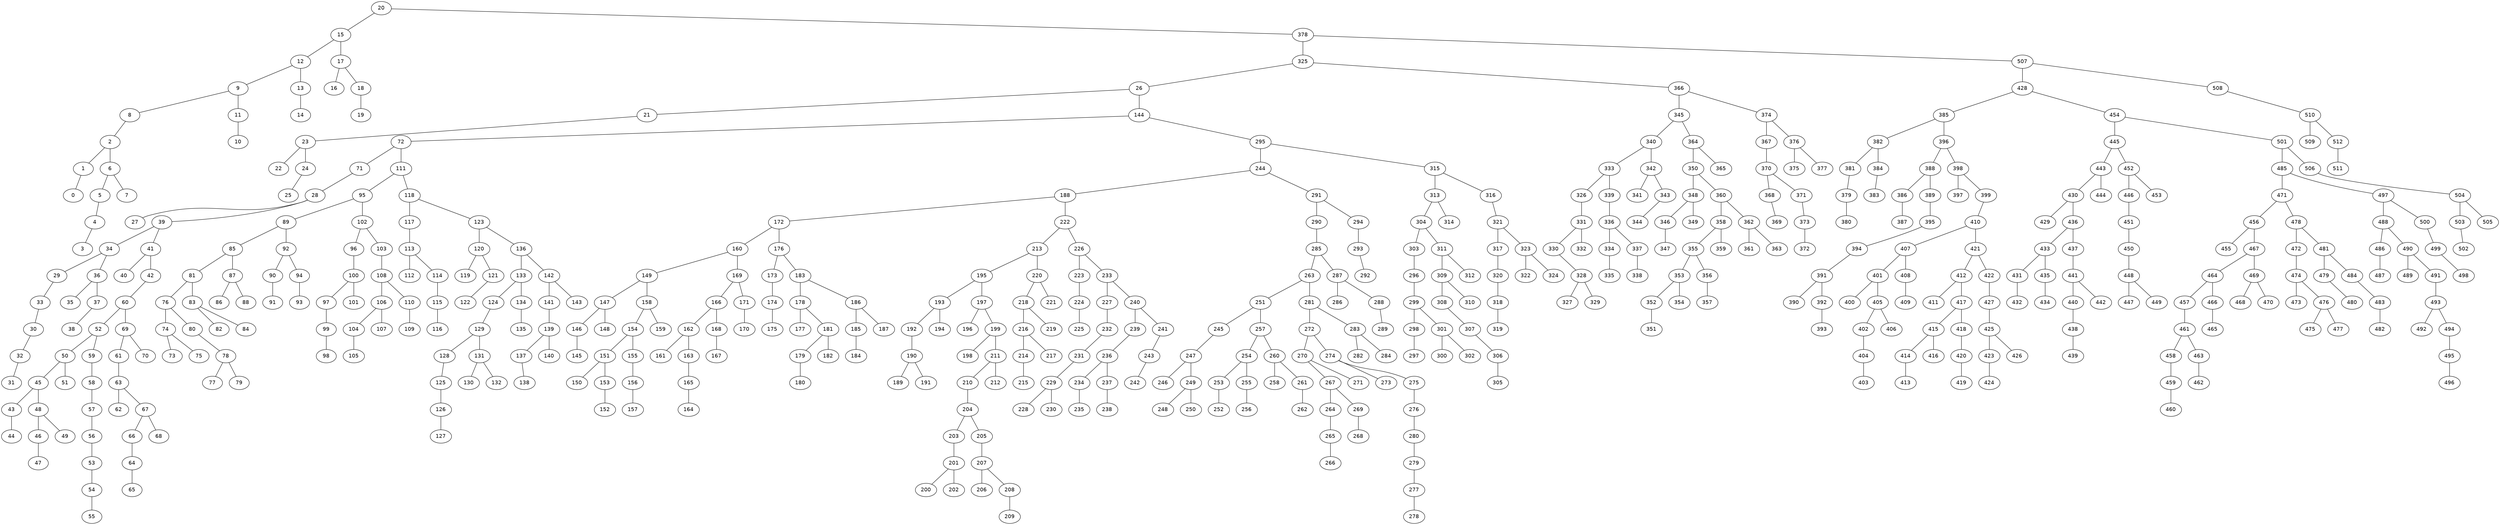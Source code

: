 graph BST {
    node [fontname="Helvetica"];
    20 [label="20"];
    20 -- 15;
    15 [label="15"];
    15 -- 12;
    12 [label="12"];
    12 -- 9;
    9 [label="9"];
    9 -- 8;
    8 [label="8"];
    8 -- 2;
    2 [label="2"];
    2 -- 1;
    1 [label="1"];
    1 -- 0;
    0 [label="0"];
    2 -- 6;
    6 [label="6"];
    6 -- 5;
    5 [label="5"];
    5 -- 4;
    4 [label="4"];
    4 -- 3;
    3 [label="3"];
    6 -- 7;
    7 [label="7"];
    9 -- 11;
    11 [label="11"];
    11 -- 10;
    10 [label="10"];
    12 -- 13;
    13 [label="13"];
    13 -- 14;
    14 [label="14"];
    15 -- 17;
    17 [label="17"];
    17 -- 16;
    16 [label="16"];
    17 -- 18;
    18 [label="18"];
    18 -- 19;
    19 [label="19"];
    20 -- 378;
    378 [label="378"];
    378 -- 325;
    325 [label="325"];
    325 -- 26;
    26 [label="26"];
    26 -- 21;
    21 [label="21"];
    21 -- 23;
    23 [label="23"];
    23 -- 22;
    22 [label="22"];
    23 -- 24;
    24 [label="24"];
    24 -- 25;
    25 [label="25"];
    26 -- 144;
    144 [label="144"];
    144 -- 72;
    72 [label="72"];
    72 -- 71;
    71 [label="71"];
    71 -- 28;
    28 [label="28"];
    28 -- 27;
    27 [label="27"];
    28 -- 39;
    39 [label="39"];
    39 -- 34;
    34 [label="34"];
    34 -- 29;
    29 [label="29"];
    29 -- 33;
    33 [label="33"];
    33 -- 30;
    30 [label="30"];
    30 -- 32;
    32 [label="32"];
    32 -- 31;
    31 [label="31"];
    34 -- 36;
    36 [label="36"];
    36 -- 35;
    35 [label="35"];
    36 -- 37;
    37 [label="37"];
    37 -- 38;
    38 [label="38"];
    39 -- 41;
    41 [label="41"];
    41 -- 40;
    40 [label="40"];
    41 -- 42;
    42 [label="42"];
    42 -- 60;
    60 [label="60"];
    60 -- 52;
    52 [label="52"];
    52 -- 50;
    50 [label="50"];
    50 -- 45;
    45 [label="45"];
    45 -- 43;
    43 [label="43"];
    43 -- 44;
    44 [label="44"];
    45 -- 48;
    48 [label="48"];
    48 -- 46;
    46 [label="46"];
    46 -- 47;
    47 [label="47"];
    48 -- 49;
    49 [label="49"];
    50 -- 51;
    51 [label="51"];
    52 -- 59;
    59 [label="59"];
    59 -- 58;
    58 [label="58"];
    58 -- 57;
    57 [label="57"];
    57 -- 56;
    56 [label="56"];
    56 -- 53;
    53 [label="53"];
    53 -- 54;
    54 [label="54"];
    54 -- 55;
    55 [label="55"];
    60 -- 69;
    69 [label="69"];
    69 -- 61;
    61 [label="61"];
    61 -- 63;
    63 [label="63"];
    63 -- 62;
    62 [label="62"];
    63 -- 67;
    67 [label="67"];
    67 -- 66;
    66 [label="66"];
    66 -- 64;
    64 [label="64"];
    64 -- 65;
    65 [label="65"];
    67 -- 68;
    68 [label="68"];
    69 -- 70;
    70 [label="70"];
    72 -- 111;
    111 [label="111"];
    111 -- 95;
    95 [label="95"];
    95 -- 89;
    89 [label="89"];
    89 -- 85;
    85 [label="85"];
    85 -- 81;
    81 [label="81"];
    81 -- 76;
    76 [label="76"];
    76 -- 74;
    74 [label="74"];
    74 -- 73;
    73 [label="73"];
    74 -- 75;
    75 [label="75"];
    76 -- 80;
    80 [label="80"];
    80 -- 78;
    78 [label="78"];
    78 -- 77;
    77 [label="77"];
    78 -- 79;
    79 [label="79"];
    81 -- 83;
    83 [label="83"];
    83 -- 82;
    82 [label="82"];
    83 -- 84;
    84 [label="84"];
    85 -- 87;
    87 [label="87"];
    87 -- 86;
    86 [label="86"];
    87 -- 88;
    88 [label="88"];
    89 -- 92;
    92 [label="92"];
    92 -- 90;
    90 [label="90"];
    90 -- 91;
    91 [label="91"];
    92 -- 94;
    94 [label="94"];
    94 -- 93;
    93 [label="93"];
    95 -- 102;
    102 [label="102"];
    102 -- 96;
    96 [label="96"];
    96 -- 100;
    100 [label="100"];
    100 -- 97;
    97 [label="97"];
    97 -- 99;
    99 [label="99"];
    99 -- 98;
    98 [label="98"];
    100 -- 101;
    101 [label="101"];
    102 -- 103;
    103 [label="103"];
    103 -- 108;
    108 [label="108"];
    108 -- 106;
    106 [label="106"];
    106 -- 104;
    104 [label="104"];
    104 -- 105;
    105 [label="105"];
    106 -- 107;
    107 [label="107"];
    108 -- 110;
    110 [label="110"];
    110 -- 109;
    109 [label="109"];
    111 -- 118;
    118 [label="118"];
    118 -- 117;
    117 [label="117"];
    117 -- 113;
    113 [label="113"];
    113 -- 112;
    112 [label="112"];
    113 -- 114;
    114 [label="114"];
    114 -- 115;
    115 [label="115"];
    115 -- 116;
    116 [label="116"];
    118 -- 123;
    123 [label="123"];
    123 -- 120;
    120 [label="120"];
    120 -- 119;
    119 [label="119"];
    120 -- 121;
    121 [label="121"];
    121 -- 122;
    122 [label="122"];
    123 -- 136;
    136 [label="136"];
    136 -- 133;
    133 [label="133"];
    133 -- 124;
    124 [label="124"];
    124 -- 129;
    129 [label="129"];
    129 -- 128;
    128 [label="128"];
    128 -- 125;
    125 [label="125"];
    125 -- 126;
    126 [label="126"];
    126 -- 127;
    127 [label="127"];
    129 -- 131;
    131 [label="131"];
    131 -- 130;
    130 [label="130"];
    131 -- 132;
    132 [label="132"];
    133 -- 134;
    134 [label="134"];
    134 -- 135;
    135 [label="135"];
    136 -- 142;
    142 [label="142"];
    142 -- 141;
    141 [label="141"];
    141 -- 139;
    139 [label="139"];
    139 -- 137;
    137 [label="137"];
    137 -- 138;
    138 [label="138"];
    139 -- 140;
    140 [label="140"];
    142 -- 143;
    143 [label="143"];
    144 -- 295;
    295 [label="295"];
    295 -- 244;
    244 [label="244"];
    244 -- 188;
    188 [label="188"];
    188 -- 172;
    172 [label="172"];
    172 -- 160;
    160 [label="160"];
    160 -- 149;
    149 [label="149"];
    149 -- 147;
    147 [label="147"];
    147 -- 146;
    146 [label="146"];
    146 -- 145;
    145 [label="145"];
    147 -- 148;
    148 [label="148"];
    149 -- 158;
    158 [label="158"];
    158 -- 154;
    154 [label="154"];
    154 -- 151;
    151 [label="151"];
    151 -- 150;
    150 [label="150"];
    151 -- 153;
    153 [label="153"];
    153 -- 152;
    152 [label="152"];
    154 -- 155;
    155 [label="155"];
    155 -- 156;
    156 [label="156"];
    156 -- 157;
    157 [label="157"];
    158 -- 159;
    159 [label="159"];
    160 -- 169;
    169 [label="169"];
    169 -- 166;
    166 [label="166"];
    166 -- 162;
    162 [label="162"];
    162 -- 161;
    161 [label="161"];
    162 -- 163;
    163 [label="163"];
    163 -- 165;
    165 [label="165"];
    165 -- 164;
    164 [label="164"];
    166 -- 168;
    168 [label="168"];
    168 -- 167;
    167 [label="167"];
    169 -- 171;
    171 [label="171"];
    171 -- 170;
    170 [label="170"];
    172 -- 176;
    176 [label="176"];
    176 -- 173;
    173 [label="173"];
    173 -- 174;
    174 [label="174"];
    174 -- 175;
    175 [label="175"];
    176 -- 183;
    183 [label="183"];
    183 -- 178;
    178 [label="178"];
    178 -- 177;
    177 [label="177"];
    178 -- 181;
    181 [label="181"];
    181 -- 179;
    179 [label="179"];
    179 -- 180;
    180 [label="180"];
    181 -- 182;
    182 [label="182"];
    183 -- 186;
    186 [label="186"];
    186 -- 185;
    185 [label="185"];
    185 -- 184;
    184 [label="184"];
    186 -- 187;
    187 [label="187"];
    188 -- 222;
    222 [label="222"];
    222 -- 213;
    213 [label="213"];
    213 -- 195;
    195 [label="195"];
    195 -- 193;
    193 [label="193"];
    193 -- 192;
    192 [label="192"];
    192 -- 190;
    190 [label="190"];
    190 -- 189;
    189 [label="189"];
    190 -- 191;
    191 [label="191"];
    193 -- 194;
    194 [label="194"];
    195 -- 197;
    197 [label="197"];
    197 -- 196;
    196 [label="196"];
    197 -- 199;
    199 [label="199"];
    199 -- 198;
    198 [label="198"];
    199 -- 211;
    211 [label="211"];
    211 -- 210;
    210 [label="210"];
    210 -- 204;
    204 [label="204"];
    204 -- 203;
    203 [label="203"];
    203 -- 201;
    201 [label="201"];
    201 -- 200;
    200 [label="200"];
    201 -- 202;
    202 [label="202"];
    204 -- 205;
    205 [label="205"];
    205 -- 207;
    207 [label="207"];
    207 -- 206;
    206 [label="206"];
    207 -- 208;
    208 [label="208"];
    208 -- 209;
    209 [label="209"];
    211 -- 212;
    212 [label="212"];
    213 -- 220;
    220 [label="220"];
    220 -- 218;
    218 [label="218"];
    218 -- 216;
    216 [label="216"];
    216 -- 214;
    214 [label="214"];
    214 -- 215;
    215 [label="215"];
    216 -- 217;
    217 [label="217"];
    218 -- 219;
    219 [label="219"];
    220 -- 221;
    221 [label="221"];
    222 -- 226;
    226 [label="226"];
    226 -- 223;
    223 [label="223"];
    223 -- 224;
    224 [label="224"];
    224 -- 225;
    225 [label="225"];
    226 -- 233;
    233 [label="233"];
    233 -- 227;
    227 [label="227"];
    227 -- 232;
    232 [label="232"];
    232 -- 231;
    231 [label="231"];
    231 -- 229;
    229 [label="229"];
    229 -- 228;
    228 [label="228"];
    229 -- 230;
    230 [label="230"];
    233 -- 240;
    240 [label="240"];
    240 -- 239;
    239 [label="239"];
    239 -- 236;
    236 [label="236"];
    236 -- 234;
    234 [label="234"];
    234 -- 235;
    235 [label="235"];
    236 -- 237;
    237 [label="237"];
    237 -- 238;
    238 [label="238"];
    240 -- 241;
    241 [label="241"];
    241 -- 243;
    243 [label="243"];
    243 -- 242;
    242 [label="242"];
    244 -- 291;
    291 [label="291"];
    291 -- 290;
    290 [label="290"];
    290 -- 285;
    285 [label="285"];
    285 -- 263;
    263 [label="263"];
    263 -- 251;
    251 [label="251"];
    251 -- 245;
    245 [label="245"];
    245 -- 247;
    247 [label="247"];
    247 -- 246;
    246 [label="246"];
    247 -- 249;
    249 [label="249"];
    249 -- 248;
    248 [label="248"];
    249 -- 250;
    250 [label="250"];
    251 -- 257;
    257 [label="257"];
    257 -- 254;
    254 [label="254"];
    254 -- 253;
    253 [label="253"];
    253 -- 252;
    252 [label="252"];
    254 -- 255;
    255 [label="255"];
    255 -- 256;
    256 [label="256"];
    257 -- 260;
    260 [label="260"];
    260 -- 258;
    258 [label="258"];
    260 -- 261;
    261 [label="261"];
    261 -- 262;
    262 [label="262"];
    263 -- 281;
    281 [label="281"];
    281 -- 272;
    272 [label="272"];
    272 -- 270;
    270 [label="270"];
    270 -- 267;
    267 [label="267"];
    267 -- 264;
    264 [label="264"];
    264 -- 265;
    265 [label="265"];
    265 -- 266;
    266 [label="266"];
    267 -- 269;
    269 [label="269"];
    269 -- 268;
    268 [label="268"];
    270 -- 271;
    271 [label="271"];
    272 -- 274;
    274 [label="274"];
    274 -- 273;
    273 [label="273"];
    274 -- 275;
    275 [label="275"];
    275 -- 276;
    276 [label="276"];
    276 -- 280;
    280 [label="280"];
    280 -- 279;
    279 [label="279"];
    279 -- 277;
    277 [label="277"];
    277 -- 278;
    278 [label="278"];
    281 -- 283;
    283 [label="283"];
    283 -- 282;
    282 [label="282"];
    283 -- 284;
    284 [label="284"];
    285 -- 287;
    287 [label="287"];
    287 -- 286;
    286 [label="286"];
    287 -- 288;
    288 [label="288"];
    288 -- 289;
    289 [label="289"];
    291 -- 294;
    294 [label="294"];
    294 -- 293;
    293 [label="293"];
    293 -- 292;
    292 [label="292"];
    295 -- 315;
    315 [label="315"];
    315 -- 313;
    313 [label="313"];
    313 -- 304;
    304 [label="304"];
    304 -- 303;
    303 [label="303"];
    303 -- 296;
    296 [label="296"];
    296 -- 299;
    299 [label="299"];
    299 -- 298;
    298 [label="298"];
    298 -- 297;
    297 [label="297"];
    299 -- 301;
    301 [label="301"];
    301 -- 300;
    300 [label="300"];
    301 -- 302;
    302 [label="302"];
    304 -- 311;
    311 [label="311"];
    311 -- 309;
    309 [label="309"];
    309 -- 308;
    308 [label="308"];
    308 -- 307;
    307 [label="307"];
    307 -- 306;
    306 [label="306"];
    306 -- 305;
    305 [label="305"];
    309 -- 310;
    310 [label="310"];
    311 -- 312;
    312 [label="312"];
    313 -- 314;
    314 [label="314"];
    315 -- 316;
    316 [label="316"];
    316 -- 321;
    321 [label="321"];
    321 -- 317;
    317 [label="317"];
    317 -- 320;
    320 [label="320"];
    320 -- 318;
    318 [label="318"];
    318 -- 319;
    319 [label="319"];
    321 -- 323;
    323 [label="323"];
    323 -- 322;
    322 [label="322"];
    323 -- 324;
    324 [label="324"];
    325 -- 366;
    366 [label="366"];
    366 -- 345;
    345 [label="345"];
    345 -- 340;
    340 [label="340"];
    340 -- 333;
    333 [label="333"];
    333 -- 326;
    326 [label="326"];
    326 -- 331;
    331 [label="331"];
    331 -- 330;
    330 [label="330"];
    330 -- 328;
    328 [label="328"];
    328 -- 327;
    327 [label="327"];
    328 -- 329;
    329 [label="329"];
    331 -- 332;
    332 [label="332"];
    333 -- 339;
    339 [label="339"];
    339 -- 336;
    336 [label="336"];
    336 -- 334;
    334 [label="334"];
    334 -- 335;
    335 [label="335"];
    336 -- 337;
    337 [label="337"];
    337 -- 338;
    338 [label="338"];
    340 -- 342;
    342 [label="342"];
    342 -- 341;
    341 [label="341"];
    342 -- 343;
    343 [label="343"];
    343 -- 344;
    344 [label="344"];
    345 -- 364;
    364 [label="364"];
    364 -- 350;
    350 [label="350"];
    350 -- 348;
    348 [label="348"];
    348 -- 346;
    346 [label="346"];
    346 -- 347;
    347 [label="347"];
    348 -- 349;
    349 [label="349"];
    350 -- 360;
    360 [label="360"];
    360 -- 358;
    358 [label="358"];
    358 -- 355;
    355 [label="355"];
    355 -- 353;
    353 [label="353"];
    353 -- 352;
    352 [label="352"];
    352 -- 351;
    351 [label="351"];
    353 -- 354;
    354 [label="354"];
    355 -- 356;
    356 [label="356"];
    356 -- 357;
    357 [label="357"];
    358 -- 359;
    359 [label="359"];
    360 -- 362;
    362 [label="362"];
    362 -- 361;
    361 [label="361"];
    362 -- 363;
    363 [label="363"];
    364 -- 365;
    365 [label="365"];
    366 -- 374;
    374 [label="374"];
    374 -- 367;
    367 [label="367"];
    367 -- 370;
    370 [label="370"];
    370 -- 368;
    368 [label="368"];
    368 -- 369;
    369 [label="369"];
    370 -- 371;
    371 [label="371"];
    371 -- 373;
    373 [label="373"];
    373 -- 372;
    372 [label="372"];
    374 -- 376;
    376 [label="376"];
    376 -- 375;
    375 [label="375"];
    376 -- 377;
    377 [label="377"];
    378 -- 507;
    507 [label="507"];
    507 -- 428;
    428 [label="428"];
    428 -- 385;
    385 [label="385"];
    385 -- 382;
    382 [label="382"];
    382 -- 381;
    381 [label="381"];
    381 -- 379;
    379 [label="379"];
    379 -- 380;
    380 [label="380"];
    382 -- 384;
    384 [label="384"];
    384 -- 383;
    383 [label="383"];
    385 -- 396;
    396 [label="396"];
    396 -- 388;
    388 [label="388"];
    388 -- 386;
    386 [label="386"];
    386 -- 387;
    387 [label="387"];
    388 -- 389;
    389 [label="389"];
    389 -- 395;
    395 [label="395"];
    395 -- 394;
    394 [label="394"];
    394 -- 391;
    391 [label="391"];
    391 -- 390;
    390 [label="390"];
    391 -- 392;
    392 [label="392"];
    392 -- 393;
    393 [label="393"];
    396 -- 398;
    398 [label="398"];
    398 -- 397;
    397 [label="397"];
    398 -- 399;
    399 [label="399"];
    399 -- 410;
    410 [label="410"];
    410 -- 407;
    407 [label="407"];
    407 -- 401;
    401 [label="401"];
    401 -- 400;
    400 [label="400"];
    401 -- 405;
    405 [label="405"];
    405 -- 402;
    402 [label="402"];
    402 -- 404;
    404 [label="404"];
    404 -- 403;
    403 [label="403"];
    405 -- 406;
    406 [label="406"];
    407 -- 408;
    408 [label="408"];
    408 -- 409;
    409 [label="409"];
    410 -- 421;
    421 [label="421"];
    421 -- 412;
    412 [label="412"];
    412 -- 411;
    411 [label="411"];
    412 -- 417;
    417 [label="417"];
    417 -- 415;
    415 [label="415"];
    415 -- 414;
    414 [label="414"];
    414 -- 413;
    413 [label="413"];
    415 -- 416;
    416 [label="416"];
    417 -- 418;
    418 [label="418"];
    418 -- 420;
    420 [label="420"];
    420 -- 419;
    419 [label="419"];
    421 -- 422;
    422 [label="422"];
    422 -- 427;
    427 [label="427"];
    427 -- 425;
    425 [label="425"];
    425 -- 423;
    423 [label="423"];
    423 -- 424;
    424 [label="424"];
    425 -- 426;
    426 [label="426"];
    428 -- 454;
    454 [label="454"];
    454 -- 445;
    445 [label="445"];
    445 -- 443;
    443 [label="443"];
    443 -- 430;
    430 [label="430"];
    430 -- 429;
    429 [label="429"];
    430 -- 436;
    436 [label="436"];
    436 -- 433;
    433 [label="433"];
    433 -- 431;
    431 [label="431"];
    431 -- 432;
    432 [label="432"];
    433 -- 435;
    435 [label="435"];
    435 -- 434;
    434 [label="434"];
    436 -- 437;
    437 [label="437"];
    437 -- 441;
    441 [label="441"];
    441 -- 440;
    440 [label="440"];
    440 -- 438;
    438 [label="438"];
    438 -- 439;
    439 [label="439"];
    441 -- 442;
    442 [label="442"];
    443 -- 444;
    444 [label="444"];
    445 -- 452;
    452 [label="452"];
    452 -- 446;
    446 [label="446"];
    446 -- 451;
    451 [label="451"];
    451 -- 450;
    450 [label="450"];
    450 -- 448;
    448 [label="448"];
    448 -- 447;
    447 [label="447"];
    448 -- 449;
    449 [label="449"];
    452 -- 453;
    453 [label="453"];
    454 -- 501;
    501 [label="501"];
    501 -- 485;
    485 [label="485"];
    485 -- 471;
    471 [label="471"];
    471 -- 456;
    456 [label="456"];
    456 -- 455;
    455 [label="455"];
    456 -- 467;
    467 [label="467"];
    467 -- 464;
    464 [label="464"];
    464 -- 457;
    457 [label="457"];
    457 -- 461;
    461 [label="461"];
    461 -- 458;
    458 [label="458"];
    458 -- 459;
    459 [label="459"];
    459 -- 460;
    460 [label="460"];
    461 -- 463;
    463 [label="463"];
    463 -- 462;
    462 [label="462"];
    464 -- 466;
    466 [label="466"];
    466 -- 465;
    465 [label="465"];
    467 -- 469;
    469 [label="469"];
    469 -- 468;
    468 [label="468"];
    469 -- 470;
    470 [label="470"];
    471 -- 478;
    478 [label="478"];
    478 -- 472;
    472 [label="472"];
    472 -- 474;
    474 [label="474"];
    474 -- 473;
    473 [label="473"];
    474 -- 476;
    476 [label="476"];
    476 -- 475;
    475 [label="475"];
    476 -- 477;
    477 [label="477"];
    478 -- 481;
    481 [label="481"];
    481 -- 479;
    479 [label="479"];
    479 -- 480;
    480 [label="480"];
    481 -- 484;
    484 [label="484"];
    484 -- 483;
    483 [label="483"];
    483 -- 482;
    482 [label="482"];
    485 -- 497;
    497 [label="497"];
    497 -- 488;
    488 [label="488"];
    488 -- 486;
    486 [label="486"];
    486 -- 487;
    487 [label="487"];
    488 -- 490;
    490 [label="490"];
    490 -- 489;
    489 [label="489"];
    490 -- 491;
    491 [label="491"];
    491 -- 493;
    493 [label="493"];
    493 -- 492;
    492 [label="492"];
    493 -- 494;
    494 [label="494"];
    494 -- 495;
    495 [label="495"];
    495 -- 496;
    496 [label="496"];
    497 -- 500;
    500 [label="500"];
    500 -- 499;
    499 [label="499"];
    499 -- 498;
    498 [label="498"];
    501 -- 506;
    506 [label="506"];
    506 -- 504;
    504 [label="504"];
    504 -- 503;
    503 [label="503"];
    503 -- 502;
    502 [label="502"];
    504 -- 505;
    505 [label="505"];
    507 -- 508;
    508 [label="508"];
    508 -- 510;
    510 [label="510"];
    510 -- 509;
    509 [label="509"];
    510 -- 512;
    512 [label="512"];
    512 -- 511;
    511 [label="511"];
}
